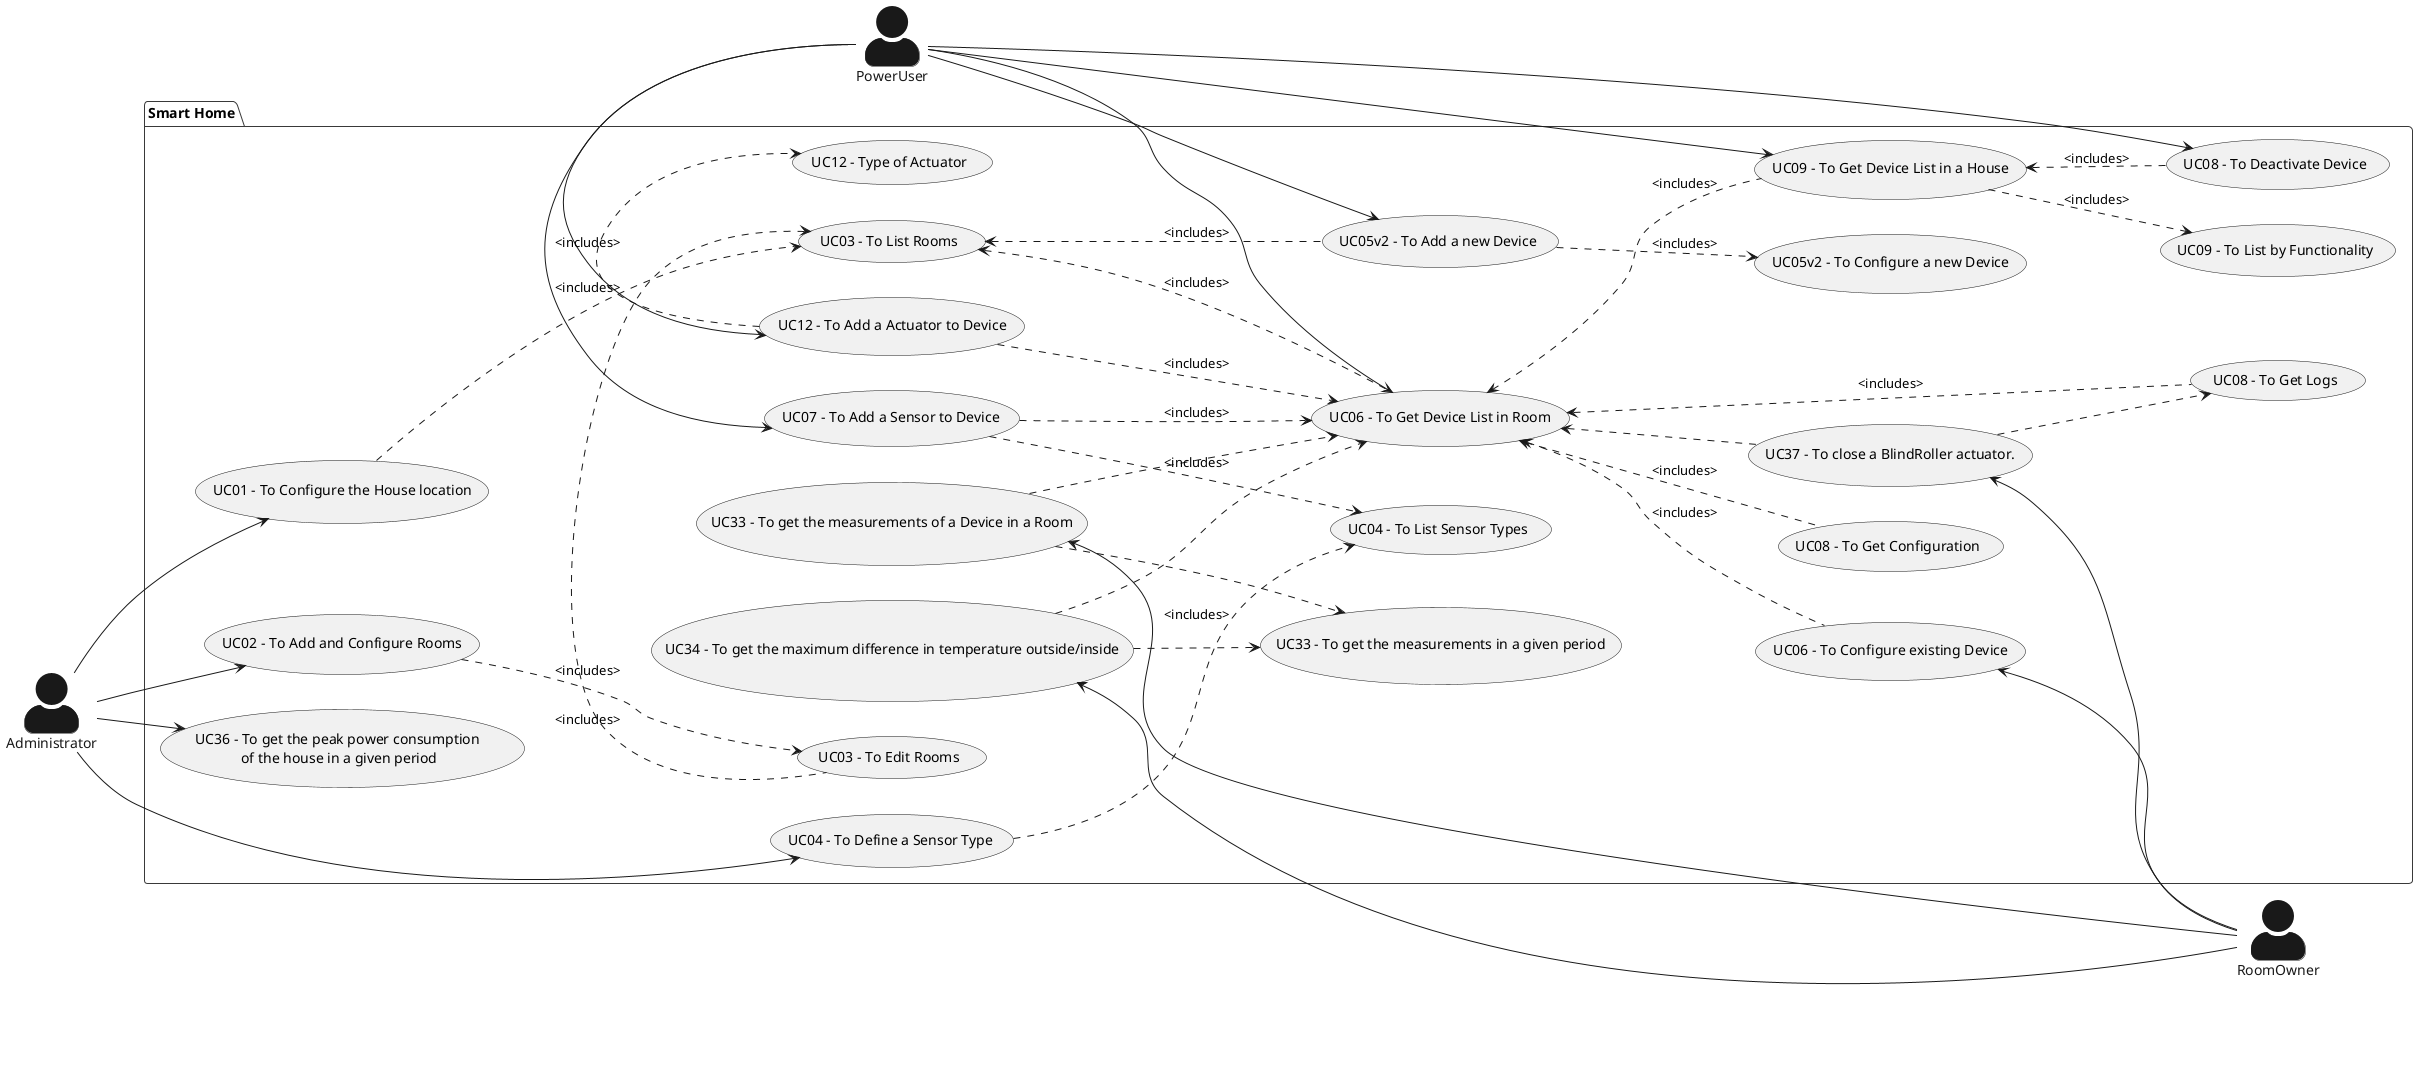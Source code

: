 @startuml
!theme mars
skinparam actorStyle awesome
skinparam backgroundColor white

left to right direction
  actor Administrator
  actor PowerUser
  actor RoomOwner

package "Smart Home" {
  usecase "UC01 - To Configure the House location" as UC01
  usecase "UC02 - To Add and Configure Rooms" as UC02A
  usecase "UC03 - To List Rooms" as UC03A
  usecase "UC03 - To Edit Rooms" as UC03B
  usecase "UC04 - To Define a Sensor Type" as UC04A
  usecase "UC04 - To List Sensor Types" as UC04B

  usecase "UC05v2 - To Add a new Device" as UC05v2A
  usecase "UC05v2 - To Configure a new Device" as UC05v2B
  usecase "UC06 - To Get Device List in Room" as UC06A
  usecase "UC06 - To Configure existing Device" as UC06B
  usecase "UC07 - To Add a Sensor to Device" as UC07A
  usecase "UC08 - To Deactivate Device" as UC08A
  usecase "UC08 - To Get Logs" as UC08B
  usecase "UC08 - To Get Configuration" as UC08C
  usecase "UC09 - To Get Device List in a House" as UC09A
  usecase "UC09 - To List by Functionality" as UC09B

  usecase "UC12 - To Add a Actuator to Device" as UC12A
  usecase "UC12 - Type of Actuator" as UC12B

  usecase "UC33 - To get the measurements of a Device in a Room" as UC33
  usecase "UC33 - To get the measurements in a given period" as UC33B
  usecase "UC34 - To get the maximum difference in temperature outside/inside" as UC34

  usecase "UC37 - To close a BlindRoller actuator." as UC37

usecase "UC36 - To get the peak power consumption \nof the house in a given period" as UC36

  Administrator --> UC01
  Administrator --> UC02A
  Administrator --> UC04A
  Administrator --> UC36

  RoomOwner -up-> UC06B
  PowerUser -right-> UC05v2A
  PowerUser -right-> UC06A
  PowerUser -right-> UC07A
  PowerUser -right-> UC08A
  PowerUser -right-> UC09A
  PowerUser -right-> UC12A
  RoomOwner -up-> UC33
  RoomOwner -up-> UC34
  RoomOwner -up-> UC37

  UC01 ..> UC03A: <includes>
  UC03A <.right. UC03B: <includes>
  UC02A ..> UC03B: <includes>
  UC04A ..> UC04B: <includes>
  UC03A <.. UC06A: <includes>
  UC03A <.. UC05v2A: <includes>
  UC34 ..> UC06A
  UC33 ..> UC06A
  UC33 ..> UC33B
  UC34 ..> UC33B
  UC37 ..> UC08B
  UC37 .up.> UC06A

  UC05v2A ..> UC05v2B: <includes>
  UC06A <.. UC09A: <includes>
  UC09A <.. UC08A: <includes>
  UC06A <.. UC06B: <includes>
  UC07A ..> UC04B: <includes>
  UC06A <.. UC08C: <includes>
  UC06A <.. UC08B: <includes>
  UC09A ..> UC09B: <includes>
  UC07A ..> UC06A: <includes>
  UC12A ..> UC06A: <includes>
  UC12A .right.> UC12B: <includes>

 '' UC36 ..>
}
@enduml